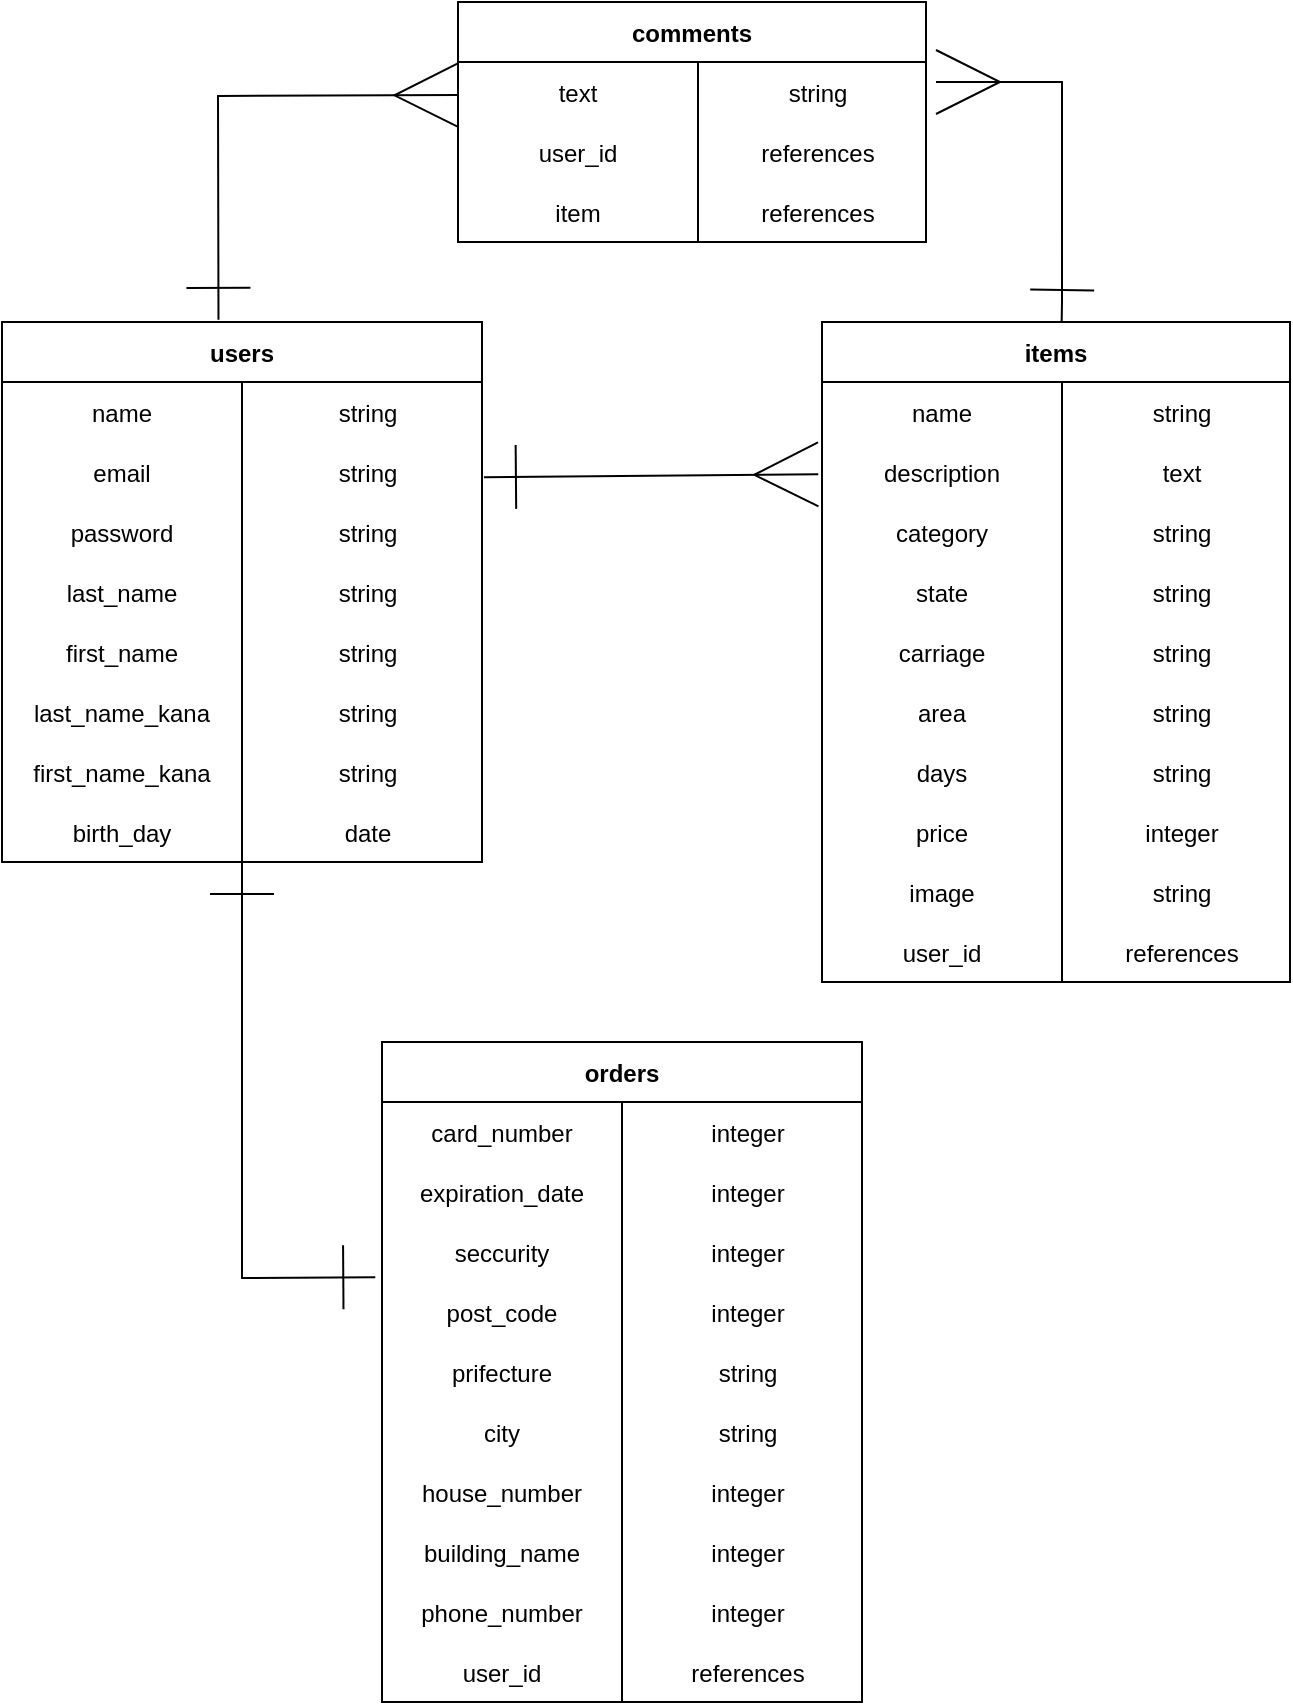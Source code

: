 <mxfile version="13.10.0" type="embed">
    <diagram id="Gu8R4DrEWCZwW9b-5CTM" name="ページ1">
        <mxGraphModel dx="1157" dy="2046" grid="0" gridSize="10" guides="1" tooltips="1" connect="0" arrows="1" fold="1" page="1" pageScale="1" pageWidth="827" pageHeight="1169" math="0" shadow="0">
            <root>
                <mxCell id="0"/>
                <mxCell id="1" parent="0"/>
                <mxCell id="463" style="edgeStyle=none;rounded=0;orthogonalLoop=1;jettySize=auto;html=1;entryX=-0.008;entryY=0.538;entryDx=0;entryDy=0;entryPerimeter=0;startSize=30;endArrow=ERmany;endFill=0;exitX=1.004;exitY=0.586;exitDx=0;exitDy=0;exitPerimeter=0;startArrow=ERone;startFill=0;endSize=30;" parent="1" source="380" target="407" edge="1">
                    <mxGeometry relative="1" as="geometry"/>
                </mxCell>
                <mxCell id="571" style="edgeStyle=none;rounded=0;orthogonalLoop=1;jettySize=auto;html=1;entryX=0.001;entryY=0.388;entryDx=0;entryDy=0;entryPerimeter=0;startSize=30;endArrow=ERmany;endFill=0;exitX=0.451;exitY=-0.004;exitDx=0;exitDy=0;exitPerimeter=0;endSize=30;startFill=0;startArrow=ERone;" parent="1" source="376" target="543" edge="1">
                    <mxGeometry relative="1" as="geometry">
                        <Array as="points">
                            <mxPoint x="148" y="7"/>
                        </Array>
                    </mxGeometry>
                </mxCell>
                <mxCell id="575" style="edgeStyle=none;rounded=0;orthogonalLoop=1;jettySize=auto;html=1;startSize=30;endArrow=ERone;endFill=0;entryX=-0.014;entryY=-0.081;entryDx=0;entryDy=0;entryPerimeter=0;startArrow=ERone;startFill=0;endSize=30;" parent="1" source="376" target="485" edge="1">
                    <mxGeometry relative="1" as="geometry">
                        <mxPoint x="160" y="600" as="targetPoint"/>
                        <Array as="points">
                            <mxPoint x="160" y="598"/>
                        </Array>
                    </mxGeometry>
                </mxCell>
                <mxCell id="376" value="users" style="shape=table;startSize=30;container=1;collapsible=1;childLayout=tableLayout;fixedRows=1;rowLines=0;fontStyle=1;align=center;resizeLast=1;fillColor=none;" parent="1" vertex="1">
                    <mxGeometry x="40" y="120" width="240" height="270" as="geometry"/>
                </mxCell>
                <mxCell id="377" value="" style="shape=partialRectangle;collapsible=0;dropTarget=0;pointerEvents=0;fillColor=none;top=0;left=0;bottom=0;right=0;points=[[0,0.5],[1,0.5]];portConstraint=eastwest;" parent="376" vertex="1">
                    <mxGeometry y="30" width="240" height="30" as="geometry"/>
                </mxCell>
                <mxCell id="378" value="name" style="shape=partialRectangle;connectable=0;fillColor=none;top=0;left=0;bottom=0;right=0;editable=1;overflow=hidden;" parent="377" vertex="1">
                    <mxGeometry width="120" height="30" as="geometry"/>
                </mxCell>
                <mxCell id="379" value="string" style="shape=partialRectangle;connectable=0;fillColor=none;top=0;left=0;bottom=0;right=0;align=center;spacingLeft=6;overflow=hidden;shadow=0;" parent="377" vertex="1">
                    <mxGeometry x="120" width="120" height="30" as="geometry"/>
                </mxCell>
                <mxCell id="380" value="" style="shape=partialRectangle;collapsible=0;dropTarget=0;pointerEvents=0;fillColor=none;top=0;left=0;bottom=0;right=0;points=[[0,0.5],[1,0.5]];portConstraint=eastwest;" parent="376" vertex="1">
                    <mxGeometry y="60" width="240" height="30" as="geometry"/>
                </mxCell>
                <mxCell id="381" value="email" style="shape=partialRectangle;connectable=0;fillColor=none;top=0;left=0;bottom=0;right=0;editable=1;overflow=hidden;" parent="380" vertex="1">
                    <mxGeometry width="120" height="30" as="geometry"/>
                </mxCell>
                <mxCell id="382" value="string" style="shape=partialRectangle;connectable=0;fillColor=none;top=0;left=0;bottom=0;right=0;align=center;spacingLeft=6;overflow=hidden;shadow=0;" parent="380" vertex="1">
                    <mxGeometry x="120" width="120" height="30" as="geometry"/>
                </mxCell>
                <mxCell id="400" style="shape=partialRectangle;collapsible=0;dropTarget=0;pointerEvents=0;fillColor=none;top=0;left=0;bottom=0;right=0;points=[[0,0.5],[1,0.5]];portConstraint=eastwest;" parent="376" vertex="1">
                    <mxGeometry y="90" width="240" height="30" as="geometry"/>
                </mxCell>
                <mxCell id="401" value="password" style="shape=partialRectangle;connectable=0;fillColor=none;top=0;left=0;bottom=0;right=0;editable=1;overflow=hidden;" parent="400" vertex="1">
                    <mxGeometry width="120" height="30" as="geometry"/>
                </mxCell>
                <mxCell id="402" value="string" style="shape=partialRectangle;connectable=0;fillColor=none;top=0;left=0;bottom=0;right=0;align=center;spacingLeft=6;overflow=hidden;shadow=0;" parent="400" vertex="1">
                    <mxGeometry x="120" width="120" height="30" as="geometry"/>
                </mxCell>
                <mxCell id="426" style="shape=partialRectangle;collapsible=0;dropTarget=0;pointerEvents=0;fillColor=none;top=0;left=0;bottom=0;right=0;points=[[0,0.5],[1,0.5]];portConstraint=eastwest;" parent="376" vertex="1">
                    <mxGeometry y="120" width="240" height="30" as="geometry"/>
                </mxCell>
                <mxCell id="427" value="last_name" style="shape=partialRectangle;connectable=0;fillColor=none;top=0;left=0;bottom=0;right=0;editable=1;overflow=hidden;" parent="426" vertex="1">
                    <mxGeometry width="120" height="30" as="geometry"/>
                </mxCell>
                <mxCell id="428" value="string" style="shape=partialRectangle;connectable=0;fillColor=none;top=0;left=0;bottom=0;right=0;align=center;spacingLeft=6;overflow=hidden;shadow=0;" parent="426" vertex="1">
                    <mxGeometry x="120" width="120" height="30" as="geometry"/>
                </mxCell>
                <mxCell id="423" style="shape=partialRectangle;collapsible=0;dropTarget=0;pointerEvents=0;fillColor=none;top=0;left=0;bottom=0;right=0;points=[[0,0.5],[1,0.5]];portConstraint=eastwest;" parent="376" vertex="1">
                    <mxGeometry y="150" width="240" height="30" as="geometry"/>
                </mxCell>
                <mxCell id="424" value="first_name" style="shape=partialRectangle;connectable=0;fillColor=none;top=0;left=0;bottom=0;right=0;editable=1;overflow=hidden;" parent="423" vertex="1">
                    <mxGeometry width="120" height="30" as="geometry"/>
                </mxCell>
                <mxCell id="425" value="string" style="shape=partialRectangle;connectable=0;fillColor=none;top=0;left=0;bottom=0;right=0;align=center;spacingLeft=6;overflow=hidden;shadow=0;" parent="423" vertex="1">
                    <mxGeometry x="120" width="120" height="30" as="geometry"/>
                </mxCell>
                <mxCell id="435" style="shape=partialRectangle;collapsible=0;dropTarget=0;pointerEvents=0;fillColor=none;top=0;left=0;bottom=0;right=0;points=[[0,0.5],[1,0.5]];portConstraint=eastwest;" parent="376" vertex="1">
                    <mxGeometry y="180" width="240" height="30" as="geometry"/>
                </mxCell>
                <mxCell id="436" value="last_name_kana" style="shape=partialRectangle;connectable=0;fillColor=none;top=0;left=0;bottom=0;right=0;editable=1;overflow=hidden;" parent="435" vertex="1">
                    <mxGeometry width="120" height="30" as="geometry"/>
                </mxCell>
                <mxCell id="437" value="string" style="shape=partialRectangle;connectable=0;fillColor=none;top=0;left=0;bottom=0;right=0;align=center;spacingLeft=6;overflow=hidden;shadow=0;" parent="435" vertex="1">
                    <mxGeometry x="120" width="120" height="30" as="geometry"/>
                </mxCell>
                <mxCell id="432" style="shape=partialRectangle;collapsible=0;dropTarget=0;pointerEvents=0;fillColor=none;top=0;left=0;bottom=0;right=0;points=[[0,0.5],[1,0.5]];portConstraint=eastwest;" parent="376" vertex="1">
                    <mxGeometry y="210" width="240" height="30" as="geometry"/>
                </mxCell>
                <mxCell id="433" value="first_name_kana" style="shape=partialRectangle;connectable=0;fillColor=none;top=0;left=0;bottom=0;right=0;editable=1;overflow=hidden;" parent="432" vertex="1">
                    <mxGeometry width="120" height="30" as="geometry"/>
                </mxCell>
                <mxCell id="434" value="string" style="shape=partialRectangle;connectable=0;fillColor=none;top=0;left=0;bottom=0;right=0;align=center;spacingLeft=6;overflow=hidden;shadow=0;" parent="432" vertex="1">
                    <mxGeometry x="120" width="120" height="30" as="geometry"/>
                </mxCell>
                <mxCell id="429" style="shape=partialRectangle;collapsible=0;dropTarget=0;pointerEvents=0;fillColor=none;top=0;left=0;bottom=0;right=0;points=[[0,0.5],[1,0.5]];portConstraint=eastwest;" parent="376" vertex="1">
                    <mxGeometry y="240" width="240" height="30" as="geometry"/>
                </mxCell>
                <mxCell id="430" value="birth_day" style="shape=partialRectangle;connectable=0;fillColor=none;top=0;left=0;bottom=0;right=0;editable=1;overflow=hidden;" parent="429" vertex="1">
                    <mxGeometry width="120" height="30" as="geometry"/>
                </mxCell>
                <mxCell id="431" value="date" style="shape=partialRectangle;connectable=0;fillColor=none;top=0;left=0;bottom=0;right=0;align=center;spacingLeft=6;overflow=hidden;shadow=0;" parent="429" vertex="1">
                    <mxGeometry x="120" width="120" height="30" as="geometry"/>
                </mxCell>
                <mxCell id="573" style="edgeStyle=none;rounded=0;orthogonalLoop=1;jettySize=auto;html=1;startSize=30;endArrow=ERmany;endFill=0;endSize=30;startFill=0;startArrow=ERone;" parent="1" source="403" edge="1">
                    <mxGeometry relative="1" as="geometry">
                        <Array as="points">
                            <mxPoint x="570" y="110"/>
                            <mxPoint x="570"/>
                        </Array>
                        <mxPoint x="507" as="targetPoint"/>
                    </mxGeometry>
                </mxCell>
                <mxCell id="403" value="items" style="shape=table;startSize=30;container=1;collapsible=1;childLayout=tableLayout;fixedRows=1;rowLines=0;fontStyle=1;align=center;resizeLast=1;fillColor=none;" parent="1" vertex="1">
                    <mxGeometry x="450" y="120" width="234" height="330" as="geometry"/>
                </mxCell>
                <mxCell id="404" value="" style="shape=partialRectangle;collapsible=0;dropTarget=0;pointerEvents=0;fillColor=none;top=0;left=0;bottom=0;right=0;points=[[0,0.5],[1,0.5]];portConstraint=eastwest;" parent="403" vertex="1">
                    <mxGeometry y="30" width="234" height="30" as="geometry"/>
                </mxCell>
                <mxCell id="405" value="name" style="shape=partialRectangle;connectable=0;fillColor=none;top=0;left=0;bottom=0;right=0;editable=1;overflow=hidden;" parent="404" vertex="1">
                    <mxGeometry width="120" height="30" as="geometry"/>
                </mxCell>
                <mxCell id="406" value="string" style="shape=partialRectangle;connectable=0;fillColor=none;top=0;left=0;bottom=0;right=0;align=center;spacingLeft=6;overflow=hidden;shadow=0;" parent="404" vertex="1">
                    <mxGeometry x="120" width="114" height="30" as="geometry"/>
                </mxCell>
                <mxCell id="407" value="" style="shape=partialRectangle;collapsible=0;dropTarget=0;pointerEvents=0;fillColor=none;top=0;left=0;bottom=0;right=0;points=[[0,0.5],[1,0.5]];portConstraint=eastwest;" parent="403" vertex="1">
                    <mxGeometry y="60" width="234" height="30" as="geometry"/>
                </mxCell>
                <mxCell id="408" value="description" style="shape=partialRectangle;connectable=0;fillColor=none;top=0;left=0;bottom=0;right=0;editable=1;overflow=hidden;" parent="407" vertex="1">
                    <mxGeometry width="120" height="30" as="geometry"/>
                </mxCell>
                <mxCell id="409" value="text" style="shape=partialRectangle;connectable=0;fillColor=none;top=0;left=0;bottom=0;right=0;align=center;spacingLeft=6;overflow=hidden;shadow=0;" parent="407" vertex="1">
                    <mxGeometry x="120" width="114" height="30" as="geometry"/>
                </mxCell>
                <mxCell id="410" style="shape=partialRectangle;collapsible=0;dropTarget=0;pointerEvents=0;fillColor=none;top=0;left=0;bottom=0;right=0;points=[[0,0.5],[1,0.5]];portConstraint=eastwest;" parent="403" vertex="1">
                    <mxGeometry y="90" width="234" height="30" as="geometry"/>
                </mxCell>
                <mxCell id="411" value="category" style="shape=partialRectangle;connectable=0;fillColor=none;top=0;left=0;bottom=0;right=0;editable=1;overflow=hidden;" parent="410" vertex="1">
                    <mxGeometry width="120" height="30" as="geometry"/>
                </mxCell>
                <mxCell id="412" value="string" style="shape=partialRectangle;connectable=0;fillColor=none;top=0;left=0;bottom=0;right=0;align=center;spacingLeft=6;overflow=hidden;shadow=0;" parent="410" vertex="1">
                    <mxGeometry x="120" width="114" height="30" as="geometry"/>
                </mxCell>
                <mxCell id="467" style="shape=partialRectangle;collapsible=0;dropTarget=0;pointerEvents=0;fillColor=none;top=0;left=0;bottom=0;right=0;points=[[0,0.5],[1,0.5]];portConstraint=eastwest;" parent="403" vertex="1">
                    <mxGeometry y="120" width="234" height="30" as="geometry"/>
                </mxCell>
                <mxCell id="468" value="state" style="shape=partialRectangle;connectable=0;fillColor=none;top=0;left=0;bottom=0;right=0;editable=1;overflow=hidden;" parent="467" vertex="1">
                    <mxGeometry width="120" height="30" as="geometry"/>
                </mxCell>
                <mxCell id="469" value="string" style="shape=partialRectangle;connectable=0;fillColor=none;top=0;left=0;bottom=0;right=0;align=center;spacingLeft=6;overflow=hidden;shadow=0;" parent="467" vertex="1">
                    <mxGeometry x="120" width="114" height="30" as="geometry"/>
                </mxCell>
                <mxCell id="464" style="shape=partialRectangle;collapsible=0;dropTarget=0;pointerEvents=0;fillColor=none;top=0;left=0;bottom=0;right=0;points=[[0,0.5],[1,0.5]];portConstraint=eastwest;" parent="403" vertex="1">
                    <mxGeometry y="150" width="234" height="30" as="geometry"/>
                </mxCell>
                <mxCell id="465" value="carriage" style="shape=partialRectangle;connectable=0;fillColor=none;top=0;left=0;bottom=0;right=0;editable=1;overflow=hidden;" parent="464" vertex="1">
                    <mxGeometry width="120" height="30" as="geometry"/>
                </mxCell>
                <mxCell id="466" value="string" style="shape=partialRectangle;connectable=0;fillColor=none;top=0;left=0;bottom=0;right=0;align=center;spacingLeft=6;overflow=hidden;shadow=0;" parent="464" vertex="1">
                    <mxGeometry x="120" width="114" height="30" as="geometry"/>
                </mxCell>
                <mxCell id="473" style="shape=partialRectangle;collapsible=0;dropTarget=0;pointerEvents=0;fillColor=none;top=0;left=0;bottom=0;right=0;points=[[0,0.5],[1,0.5]];portConstraint=eastwest;" parent="403" vertex="1">
                    <mxGeometry y="180" width="234" height="30" as="geometry"/>
                </mxCell>
                <mxCell id="474" value="area" style="shape=partialRectangle;connectable=0;fillColor=none;top=0;left=0;bottom=0;right=0;editable=1;overflow=hidden;" parent="473" vertex="1">
                    <mxGeometry width="120" height="30" as="geometry"/>
                </mxCell>
                <mxCell id="475" value="string" style="shape=partialRectangle;connectable=0;fillColor=none;top=0;left=0;bottom=0;right=0;align=center;spacingLeft=6;overflow=hidden;shadow=0;" parent="473" vertex="1">
                    <mxGeometry x="120" width="114" height="30" as="geometry"/>
                </mxCell>
                <mxCell id="470" style="shape=partialRectangle;collapsible=0;dropTarget=0;pointerEvents=0;fillColor=none;top=0;left=0;bottom=0;right=0;points=[[0,0.5],[1,0.5]];portConstraint=eastwest;" parent="403" vertex="1">
                    <mxGeometry y="210" width="234" height="30" as="geometry"/>
                </mxCell>
                <mxCell id="471" value="days" style="shape=partialRectangle;connectable=0;fillColor=none;top=0;left=0;bottom=0;right=0;editable=1;overflow=hidden;" parent="470" vertex="1">
                    <mxGeometry width="120" height="30" as="geometry"/>
                </mxCell>
                <mxCell id="472" value="string" style="shape=partialRectangle;connectable=0;fillColor=none;top=0;left=0;bottom=0;right=0;align=center;spacingLeft=6;overflow=hidden;shadow=0;" parent="470" vertex="1">
                    <mxGeometry x="120" width="114" height="30" as="geometry"/>
                </mxCell>
                <mxCell id="476" style="shape=partialRectangle;collapsible=0;dropTarget=0;pointerEvents=0;fillColor=none;top=0;left=0;bottom=0;right=0;points=[[0,0.5],[1,0.5]];portConstraint=eastwest;" parent="403" vertex="1">
                    <mxGeometry y="240" width="234" height="30" as="geometry"/>
                </mxCell>
                <mxCell id="477" value="price" style="shape=partialRectangle;connectable=0;fillColor=none;top=0;left=0;bottom=0;right=0;editable=1;overflow=hidden;" parent="476" vertex="1">
                    <mxGeometry width="120" height="30" as="geometry"/>
                </mxCell>
                <mxCell id="478" value="integer" style="shape=partialRectangle;connectable=0;fillColor=none;top=0;left=0;bottom=0;right=0;align=center;spacingLeft=6;overflow=hidden;shadow=0;" parent="476" vertex="1">
                    <mxGeometry x="120" width="114" height="30" as="geometry"/>
                </mxCell>
                <mxCell id="479" style="shape=partialRectangle;collapsible=0;dropTarget=0;pointerEvents=0;fillColor=none;top=0;left=0;bottom=0;right=0;points=[[0,0.5],[1,0.5]];portConstraint=eastwest;" parent="403" vertex="1">
                    <mxGeometry y="270" width="234" height="30" as="geometry"/>
                </mxCell>
                <mxCell id="480" value="image" style="shape=partialRectangle;connectable=0;fillColor=none;top=0;left=0;bottom=0;right=0;editable=1;overflow=hidden;" parent="479" vertex="1">
                    <mxGeometry width="120" height="30" as="geometry"/>
                </mxCell>
                <mxCell id="481" value="string" style="shape=partialRectangle;connectable=0;fillColor=none;top=0;left=0;bottom=0;right=0;align=center;spacingLeft=6;overflow=hidden;shadow=0;" parent="479" vertex="1">
                    <mxGeometry x="120" width="114" height="30" as="geometry"/>
                </mxCell>
                <mxCell id="613" style="shape=partialRectangle;collapsible=0;dropTarget=0;pointerEvents=0;fillColor=none;top=0;left=0;bottom=0;right=0;points=[[0,0.5],[1,0.5]];portConstraint=eastwest;" parent="403" vertex="1">
                    <mxGeometry y="300" width="234" height="30" as="geometry"/>
                </mxCell>
                <mxCell id="614" value="user_id" style="shape=partialRectangle;connectable=0;fillColor=none;top=0;left=0;bottom=0;right=0;editable=1;overflow=hidden;" parent="613" vertex="1">
                    <mxGeometry width="120" height="30" as="geometry"/>
                </mxCell>
                <mxCell id="615" value="references" style="shape=partialRectangle;connectable=0;fillColor=none;top=0;left=0;bottom=0;right=0;align=center;spacingLeft=6;overflow=hidden;shadow=0;" parent="613" vertex="1">
                    <mxGeometry x="120" width="114" height="30" as="geometry"/>
                </mxCell>
                <mxCell id="413" value="orders" style="shape=table;startSize=30;container=1;collapsible=1;childLayout=tableLayout;fixedRows=1;rowLines=0;fontStyle=1;align=center;resizeLast=1;fillColor=none;" parent="1" vertex="1">
                    <mxGeometry x="230" y="480" width="240" height="330" as="geometry"/>
                </mxCell>
                <mxCell id="414" value="" style="shape=partialRectangle;collapsible=0;dropTarget=0;pointerEvents=0;fillColor=none;top=0;left=0;bottom=0;right=0;points=[[0,0.5],[1,0.5]];portConstraint=eastwest;" parent="413" vertex="1">
                    <mxGeometry y="30" width="240" height="30" as="geometry"/>
                </mxCell>
                <mxCell id="415" value="card_number" style="shape=partialRectangle;connectable=0;fillColor=none;top=0;left=0;bottom=0;right=0;editable=1;overflow=hidden;" parent="414" vertex="1">
                    <mxGeometry width="120" height="30" as="geometry"/>
                </mxCell>
                <mxCell id="416" value="integer" style="shape=partialRectangle;connectable=0;fillColor=none;top=0;left=0;bottom=0;right=0;align=center;spacingLeft=6;overflow=hidden;shadow=0;" parent="414" vertex="1">
                    <mxGeometry x="120" width="120" height="30" as="geometry"/>
                </mxCell>
                <mxCell id="417" value="" style="shape=partialRectangle;collapsible=0;dropTarget=0;pointerEvents=0;fillColor=none;top=0;left=0;bottom=0;right=0;points=[[0,0.5],[1,0.5]];portConstraint=eastwest;" parent="413" vertex="1">
                    <mxGeometry y="60" width="240" height="30" as="geometry"/>
                </mxCell>
                <mxCell id="418" value="expiration_date" style="shape=partialRectangle;connectable=0;fillColor=none;top=0;left=0;bottom=0;right=0;editable=1;overflow=hidden;" parent="417" vertex="1">
                    <mxGeometry width="120" height="30" as="geometry"/>
                </mxCell>
                <mxCell id="419" value="integer" style="shape=partialRectangle;connectable=0;fillColor=none;top=0;left=0;bottom=0;right=0;align=center;spacingLeft=6;overflow=hidden;shadow=0;" parent="417" vertex="1">
                    <mxGeometry x="120" width="120" height="30" as="geometry"/>
                </mxCell>
                <mxCell id="482" style="shape=partialRectangle;collapsible=0;dropTarget=0;pointerEvents=0;fillColor=none;top=0;left=0;bottom=0;right=0;points=[[0,0.5],[1,0.5]];portConstraint=eastwest;" parent="413" vertex="1">
                    <mxGeometry y="90" width="240" height="30" as="geometry"/>
                </mxCell>
                <mxCell id="483" value="seccurity" style="shape=partialRectangle;connectable=0;fillColor=none;top=0;left=0;bottom=0;right=0;editable=1;overflow=hidden;" parent="482" vertex="1">
                    <mxGeometry width="120" height="30" as="geometry"/>
                </mxCell>
                <mxCell id="484" value="integer" style="shape=partialRectangle;connectable=0;fillColor=none;top=0;left=0;bottom=0;right=0;align=center;spacingLeft=6;overflow=hidden;shadow=0;" parent="482" vertex="1">
                    <mxGeometry x="120" width="120" height="30" as="geometry"/>
                </mxCell>
                <mxCell id="485" style="shape=partialRectangle;collapsible=0;dropTarget=0;pointerEvents=0;fillColor=none;top=0;left=0;bottom=0;right=0;points=[[0,0.5],[1,0.5]];portConstraint=eastwest;" parent="413" vertex="1">
                    <mxGeometry y="120" width="240" height="30" as="geometry"/>
                </mxCell>
                <mxCell id="486" value="post_code" style="shape=partialRectangle;connectable=0;fillColor=none;top=0;left=0;bottom=0;right=0;editable=1;overflow=hidden;" parent="485" vertex="1">
                    <mxGeometry width="120" height="30" as="geometry"/>
                </mxCell>
                <mxCell id="487" value="integer" style="shape=partialRectangle;connectable=0;fillColor=none;top=0;left=0;bottom=0;right=0;align=center;spacingLeft=6;overflow=hidden;shadow=0;" parent="485" vertex="1">
                    <mxGeometry x="120" width="120" height="30" as="geometry"/>
                </mxCell>
                <mxCell id="488" style="shape=partialRectangle;collapsible=0;dropTarget=0;pointerEvents=0;fillColor=none;top=0;left=0;bottom=0;right=0;points=[[0,0.5],[1,0.5]];portConstraint=eastwest;" parent="413" vertex="1">
                    <mxGeometry y="150" width="240" height="30" as="geometry"/>
                </mxCell>
                <mxCell id="489" value="prifecture" style="shape=partialRectangle;connectable=0;fillColor=none;top=0;left=0;bottom=0;right=0;editable=1;overflow=hidden;" parent="488" vertex="1">
                    <mxGeometry width="120" height="30" as="geometry"/>
                </mxCell>
                <mxCell id="490" value="string" style="shape=partialRectangle;connectable=0;fillColor=none;top=0;left=0;bottom=0;right=0;align=center;spacingLeft=6;overflow=hidden;shadow=0;" parent="488" vertex="1">
                    <mxGeometry x="120" width="120" height="30" as="geometry"/>
                </mxCell>
                <mxCell id="491" style="shape=partialRectangle;collapsible=0;dropTarget=0;pointerEvents=0;fillColor=none;top=0;left=0;bottom=0;right=0;points=[[0,0.5],[1,0.5]];portConstraint=eastwest;" parent="413" vertex="1">
                    <mxGeometry y="180" width="240" height="30" as="geometry"/>
                </mxCell>
                <mxCell id="492" value="city" style="shape=partialRectangle;connectable=0;fillColor=none;top=0;left=0;bottom=0;right=0;editable=1;overflow=hidden;" parent="491" vertex="1">
                    <mxGeometry width="120" height="30" as="geometry"/>
                </mxCell>
                <mxCell id="493" value="string" style="shape=partialRectangle;connectable=0;fillColor=none;top=0;left=0;bottom=0;right=0;align=center;spacingLeft=6;overflow=hidden;shadow=0;" parent="491" vertex="1">
                    <mxGeometry x="120" width="120" height="30" as="geometry"/>
                </mxCell>
                <mxCell id="494" style="shape=partialRectangle;collapsible=0;dropTarget=0;pointerEvents=0;fillColor=none;top=0;left=0;bottom=0;right=0;points=[[0,0.5],[1,0.5]];portConstraint=eastwest;" parent="413" vertex="1">
                    <mxGeometry y="210" width="240" height="30" as="geometry"/>
                </mxCell>
                <mxCell id="495" value="house_number" style="shape=partialRectangle;connectable=0;fillColor=none;top=0;left=0;bottom=0;right=0;editable=1;overflow=hidden;" parent="494" vertex="1">
                    <mxGeometry width="120" height="30" as="geometry"/>
                </mxCell>
                <mxCell id="496" value="integer" style="shape=partialRectangle;connectable=0;fillColor=none;top=0;left=0;bottom=0;right=0;align=center;spacingLeft=6;overflow=hidden;shadow=0;" parent="494" vertex="1">
                    <mxGeometry x="120" width="120" height="30" as="geometry"/>
                </mxCell>
                <mxCell id="497" style="shape=partialRectangle;collapsible=0;dropTarget=0;pointerEvents=0;fillColor=none;top=0;left=0;bottom=0;right=0;points=[[0,0.5],[1,0.5]];portConstraint=eastwest;" parent="413" vertex="1">
                    <mxGeometry y="240" width="240" height="30" as="geometry"/>
                </mxCell>
                <mxCell id="498" value="building_name" style="shape=partialRectangle;connectable=0;fillColor=none;top=0;left=0;bottom=0;right=0;editable=1;overflow=hidden;" parent="497" vertex="1">
                    <mxGeometry width="120" height="30" as="geometry"/>
                </mxCell>
                <mxCell id="499" value="integer" style="shape=partialRectangle;connectable=0;fillColor=none;top=0;left=0;bottom=0;right=0;align=center;spacingLeft=6;overflow=hidden;shadow=0;" parent="497" vertex="1">
                    <mxGeometry x="120" width="120" height="30" as="geometry"/>
                </mxCell>
                <mxCell id="500" style="shape=partialRectangle;collapsible=0;dropTarget=0;pointerEvents=0;fillColor=none;top=0;left=0;bottom=0;right=0;points=[[0,0.5],[1,0.5]];portConstraint=eastwest;" parent="413" vertex="1">
                    <mxGeometry y="270" width="240" height="30" as="geometry"/>
                </mxCell>
                <mxCell id="501" value="phone_number" style="shape=partialRectangle;connectable=0;fillColor=none;top=0;left=0;bottom=0;right=0;editable=1;overflow=hidden;" parent="500" vertex="1">
                    <mxGeometry width="120" height="30" as="geometry"/>
                </mxCell>
                <mxCell id="502" value="integer" style="shape=partialRectangle;connectable=0;fillColor=none;top=0;left=0;bottom=0;right=0;align=center;spacingLeft=6;overflow=hidden;shadow=0;" parent="500" vertex="1">
                    <mxGeometry x="120" width="120" height="30" as="geometry"/>
                </mxCell>
                <mxCell id="616" style="shape=partialRectangle;collapsible=0;dropTarget=0;pointerEvents=0;fillColor=none;top=0;left=0;bottom=0;right=0;points=[[0,0.5],[1,0.5]];portConstraint=eastwest;" parent="413" vertex="1">
                    <mxGeometry y="300" width="240" height="30" as="geometry"/>
                </mxCell>
                <mxCell id="617" value="user_id" style="shape=partialRectangle;connectable=0;fillColor=none;top=0;left=0;bottom=0;right=0;editable=1;overflow=hidden;" parent="616" vertex="1">
                    <mxGeometry width="120" height="30" as="geometry"/>
                </mxCell>
                <mxCell id="618" value="references" style="shape=partialRectangle;connectable=0;fillColor=none;top=0;left=0;bottom=0;right=0;align=center;spacingLeft=6;overflow=hidden;shadow=0;" parent="616" vertex="1">
                    <mxGeometry x="120" width="120" height="30" as="geometry"/>
                </mxCell>
                <mxCell id="543" value="comments" style="shape=table;startSize=30;container=1;collapsible=1;childLayout=tableLayout;fixedRows=1;rowLines=0;fontStyle=1;align=center;resizeLast=1;fillColor=none;" parent="1" vertex="1">
                    <mxGeometry x="268" y="-40" width="234" height="120" as="geometry"/>
                </mxCell>
                <mxCell id="553" style="shape=partialRectangle;collapsible=0;dropTarget=0;pointerEvents=0;fillColor=none;top=0;left=0;bottom=0;right=0;points=[[0,0.5],[1,0.5]];portConstraint=eastwest;" parent="543" vertex="1">
                    <mxGeometry y="30" width="234" height="30" as="geometry"/>
                </mxCell>
                <mxCell id="554" value="text" style="shape=partialRectangle;connectable=0;fillColor=none;top=0;left=0;bottom=0;right=0;editable=1;overflow=hidden;" parent="553" vertex="1">
                    <mxGeometry width="120" height="30" as="geometry"/>
                </mxCell>
                <mxCell id="555" value="string" style="shape=partialRectangle;connectable=0;fillColor=none;top=0;left=0;bottom=0;right=0;align=center;spacingLeft=6;overflow=hidden;shadow=0;" parent="553" vertex="1">
                    <mxGeometry x="120" width="114" height="30" as="geometry"/>
                </mxCell>
                <mxCell id="578" style="shape=partialRectangle;collapsible=0;dropTarget=0;pointerEvents=0;fillColor=none;top=0;left=0;bottom=0;right=0;points=[[0,0.5],[1,0.5]];portConstraint=eastwest;" parent="543" vertex="1">
                    <mxGeometry y="60" width="234" height="30" as="geometry"/>
                </mxCell>
                <mxCell id="579" value="user_id" style="shape=partialRectangle;connectable=0;fillColor=none;top=0;left=0;bottom=0;right=0;editable=1;overflow=hidden;" parent="578" vertex="1">
                    <mxGeometry width="120" height="30" as="geometry"/>
                </mxCell>
                <mxCell id="580" value="references" style="shape=partialRectangle;connectable=0;fillColor=none;top=0;left=0;bottom=0;right=0;align=center;spacingLeft=6;overflow=hidden;shadow=0;" parent="578" vertex="1">
                    <mxGeometry x="120" width="114" height="30" as="geometry"/>
                </mxCell>
                <mxCell id="581" style="shape=partialRectangle;collapsible=0;dropTarget=0;pointerEvents=0;fillColor=none;top=0;left=0;bottom=0;right=0;points=[[0,0.5],[1,0.5]];portConstraint=eastwest;" parent="543" vertex="1">
                    <mxGeometry y="90" width="234" height="30" as="geometry"/>
                </mxCell>
                <mxCell id="582" value="item" style="shape=partialRectangle;connectable=0;fillColor=none;top=0;left=0;bottom=0;right=0;editable=1;overflow=hidden;" parent="581" vertex="1">
                    <mxGeometry width="120" height="30" as="geometry"/>
                </mxCell>
                <mxCell id="583" value="references" style="shape=partialRectangle;connectable=0;fillColor=none;top=0;left=0;bottom=0;right=0;align=center;spacingLeft=6;overflow=hidden;shadow=0;" parent="581" vertex="1">
                    <mxGeometry x="120" width="114" height="30" as="geometry"/>
                </mxCell>
                <mxCell id="572" style="edgeStyle=none;rounded=0;orthogonalLoop=1;jettySize=auto;html=1;entryX=0.486;entryY=0.002;entryDx=0;entryDy=0;entryPerimeter=0;startSize=30;endArrow=ERmany;endFill=0;" parent="1" source="376" target="376" edge="1">
                    <mxGeometry relative="1" as="geometry"/>
                </mxCell>
            </root>
        </mxGraphModel>
    </diagram>
</mxfile>